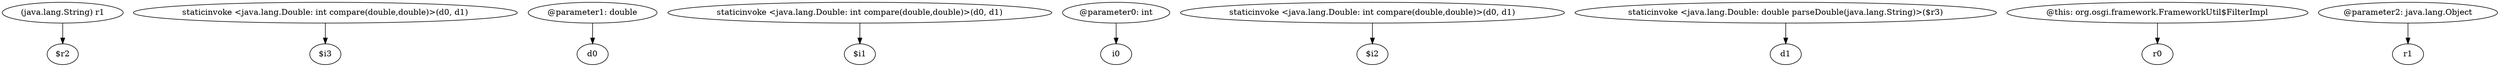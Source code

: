 digraph g {
0[label="(java.lang.String) r1"]
1[label="$r2"]
0->1[label=""]
2[label="staticinvoke <java.lang.Double: int compare(double,double)>(d0, d1)"]
3[label="$i3"]
2->3[label=""]
4[label="@parameter1: double"]
5[label="d0"]
4->5[label=""]
6[label="staticinvoke <java.lang.Double: int compare(double,double)>(d0, d1)"]
7[label="$i1"]
6->7[label=""]
8[label="@parameter0: int"]
9[label="i0"]
8->9[label=""]
10[label="staticinvoke <java.lang.Double: int compare(double,double)>(d0, d1)"]
11[label="$i2"]
10->11[label=""]
12[label="staticinvoke <java.lang.Double: double parseDouble(java.lang.String)>($r3)"]
13[label="d1"]
12->13[label=""]
14[label="@this: org.osgi.framework.FrameworkUtil$FilterImpl"]
15[label="r0"]
14->15[label=""]
16[label="@parameter2: java.lang.Object"]
17[label="r1"]
16->17[label=""]
}